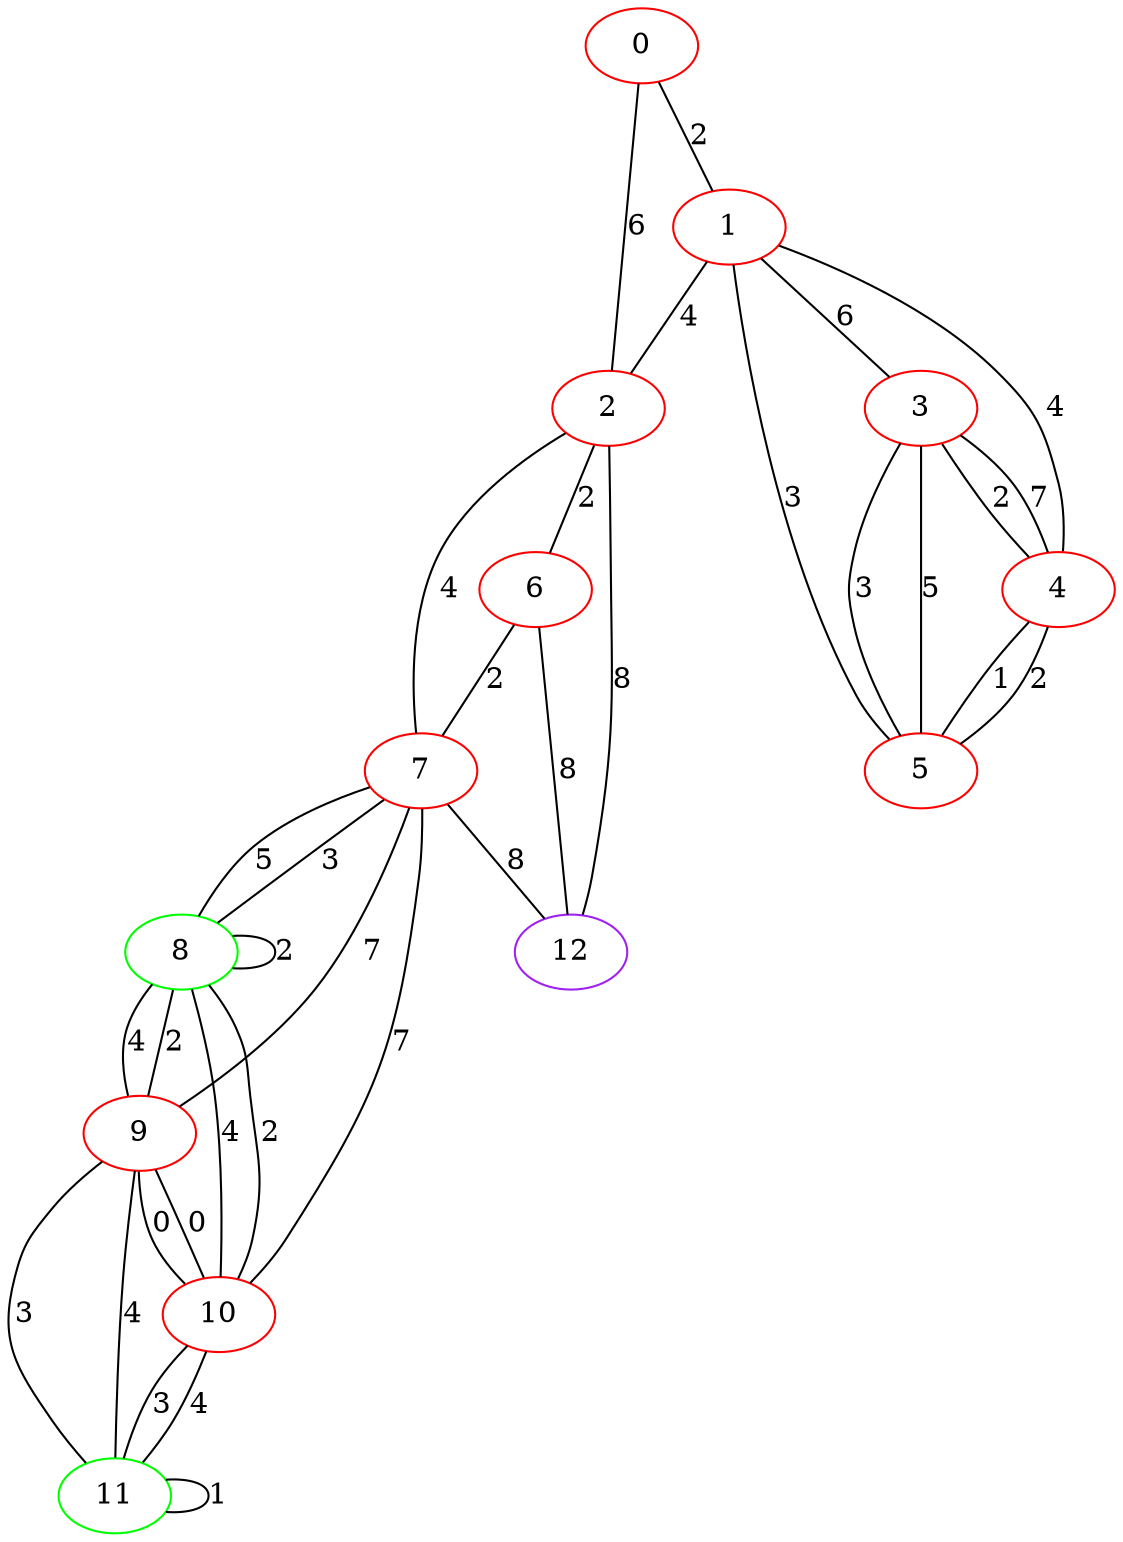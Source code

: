 graph "" {
0 [color=red, weight=1];
1 [color=red, weight=1];
2 [color=red, weight=1];
3 [color=red, weight=1];
4 [color=red, weight=1];
5 [color=red, weight=1];
6 [color=red, weight=1];
7 [color=red, weight=1];
8 [color=green, weight=2];
9 [color=red, weight=1];
10 [color=red, weight=1];
11 [color=green, weight=2];
12 [color=purple, weight=4];
0 -- 1  [key=0, label=2];
0 -- 2  [key=0, label=6];
1 -- 2  [key=0, label=4];
1 -- 3  [key=0, label=6];
1 -- 4  [key=0, label=4];
1 -- 5  [key=0, label=3];
2 -- 12  [key=0, label=8];
2 -- 6  [key=0, label=2];
2 -- 7  [key=0, label=4];
3 -- 4  [key=0, label=2];
3 -- 4  [key=1, label=7];
3 -- 5  [key=0, label=3];
3 -- 5  [key=1, label=5];
4 -- 5  [key=0, label=1];
4 -- 5  [key=1, label=2];
6 -- 12  [key=0, label=8];
6 -- 7  [key=0, label=2];
7 -- 8  [key=0, label=3];
7 -- 8  [key=1, label=5];
7 -- 9  [key=0, label=7];
7 -- 10  [key=0, label=7];
7 -- 12  [key=0, label=8];
8 -- 8  [key=0, label=2];
8 -- 9  [key=0, label=4];
8 -- 9  [key=1, label=2];
8 -- 10  [key=0, label=4];
8 -- 10  [key=1, label=2];
9 -- 10  [key=0, label=0];
9 -- 10  [key=1, label=0];
9 -- 11  [key=0, label=3];
9 -- 11  [key=1, label=4];
10 -- 11  [key=0, label=3];
10 -- 11  [key=1, label=4];
11 -- 11  [key=0, label=1];
}
